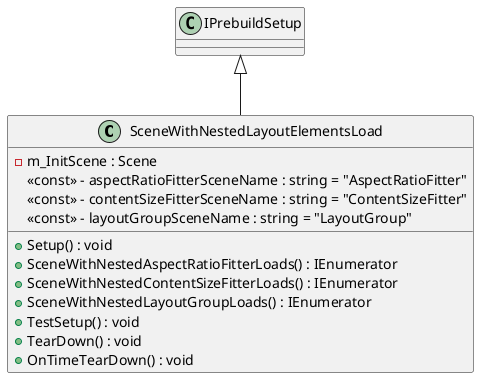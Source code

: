 @startuml
class SceneWithNestedLayoutElementsLoad {
    - m_InitScene : Scene
    <<const>> - aspectRatioFitterSceneName : string = "AspectRatioFitter"
    <<const>> - contentSizeFitterSceneName : string = "ContentSizeFitter"
    <<const>> - layoutGroupSceneName : string = "LayoutGroup"
    + Setup() : void
    + SceneWithNestedAspectRatioFitterLoads() : IEnumerator
    + SceneWithNestedContentSizeFitterLoads() : IEnumerator
    + SceneWithNestedLayoutGroupLoads() : IEnumerator
    + TestSetup() : void
    + TearDown() : void
    + OnTimeTearDown() : void
}
IPrebuildSetup <|-- SceneWithNestedLayoutElementsLoad
@enduml
